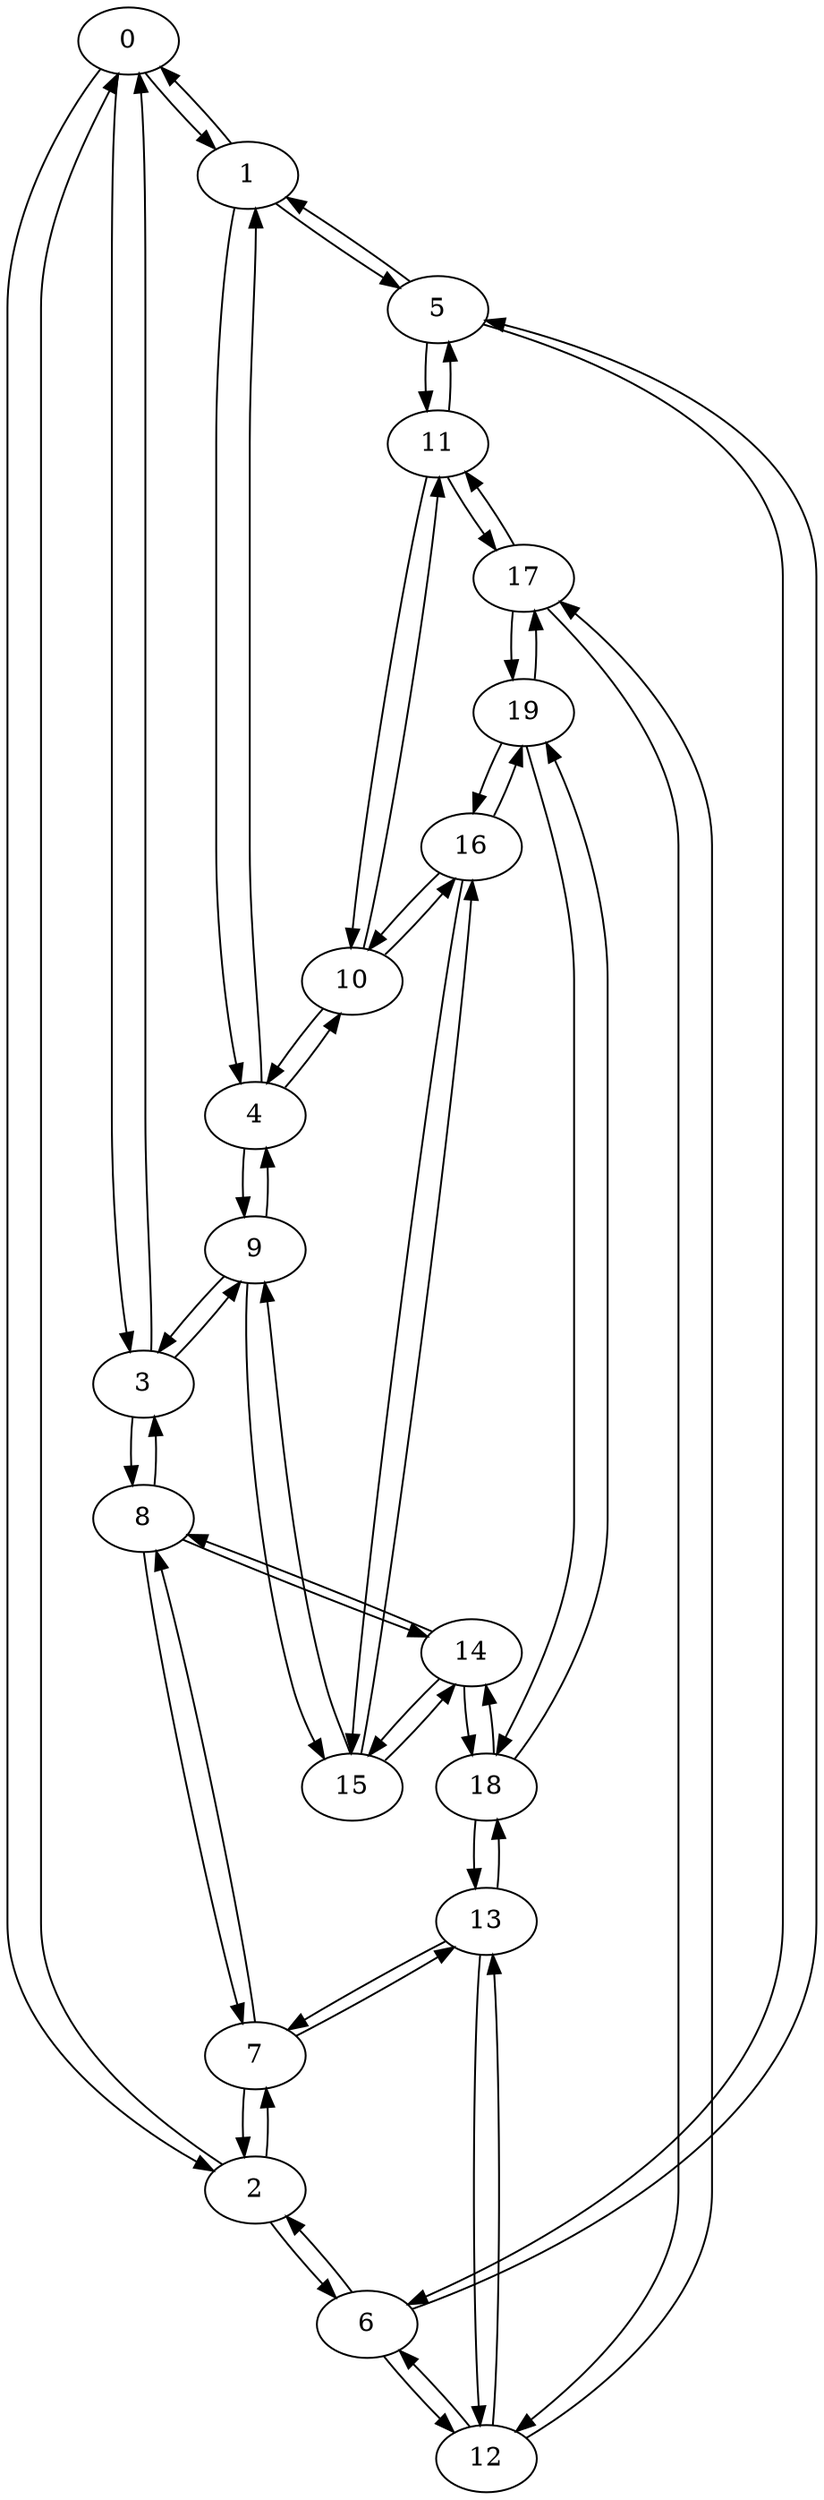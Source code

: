 digraph G {0 -> 1
0 -> 2
0 -> 3
1 -> 0
1 -> 4
1 -> 5
2 -> 0
2 -> 6
2 -> 7
3 -> 0
3 -> 8
3 -> 9
4 -> 1
4 -> 9
4 -> 10
5 -> 1
5 -> 6
5 -> 11
6 -> 2
6 -> 5
6 -> 12
7 -> 2
7 -> 8
7 -> 13
8 -> 3
8 -> 7
8 -> 14
9 -> 3
9 -> 4
9 -> 15
10 -> 16
10 -> 4
10 -> 11
11 -> 17
11 -> 5
11 -> 10
12 -> 17
12 -> 6
12 -> 13
13 -> 18
13 -> 7
13 -> 12
14 -> 18
14 -> 8
14 -> 15
15 -> 16
15 -> 9
15 -> 14
16 -> 19
16 -> 10
16 -> 15
17 -> 19
17 -> 11
17 -> 12
18 -> 19
18 -> 13
18 -> 14
19 -> 16
19 -> 17
19 -> 18

}
